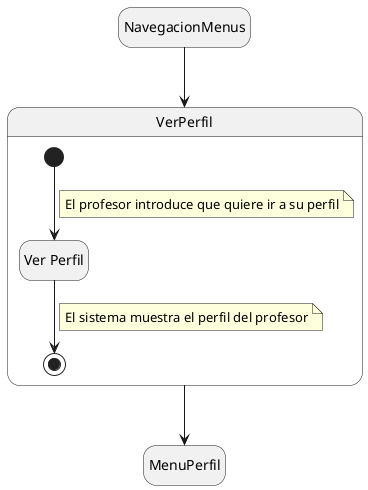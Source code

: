 @startuml VerPerfil

hide empty description

state NavegacionMenus
state MenuPerfil
state VerPerfil{
    state Cambiar as "Ver Perfil"
    [*] --> Cambiar
    note on link
        El profesor introduce que quiere ir a su perfil
    end note
    Cambiar --> [*]
    note on link
        El sistema muestra el perfil del profesor
    end note
}

NavegacionMenus --> VerPerfil
VerPerfil --> MenuPerfil
@enduml
